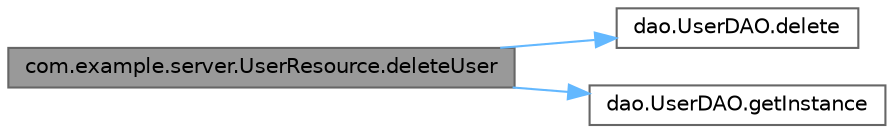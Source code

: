 digraph "com.example.server.UserResource.deleteUser"
{
 // LATEX_PDF_SIZE
  bgcolor="transparent";
  edge [fontname=Helvetica,fontsize=10,labelfontname=Helvetica,labelfontsize=10];
  node [fontname=Helvetica,fontsize=10,shape=box,height=0.2,width=0.4];
  rankdir="LR";
  Node1 [label="com.example.server.UserResource.deleteUser",height=0.2,width=0.4,color="gray40", fillcolor="grey60", style="filled", fontcolor="black",tooltip=" "];
  Node1 -> Node2 [color="steelblue1",style="solid"];
  Node2 [label="dao.UserDAO.delete",height=0.2,width=0.4,color="grey40", fillcolor="white", style="filled",URL="$classdao_1_1_user_d_a_o.html#a3f43e25c5256837b8db181ed823c0471",tooltip=" "];
  Node1 -> Node3 [color="steelblue1",style="solid"];
  Node3 [label="dao.UserDAO.getInstance",height=0.2,width=0.4,color="grey40", fillcolor="white", style="filled",URL="$classdao_1_1_user_d_a_o.html#a80debe8257b2530374dc850e707ee9d0",tooltip=" "];
}
